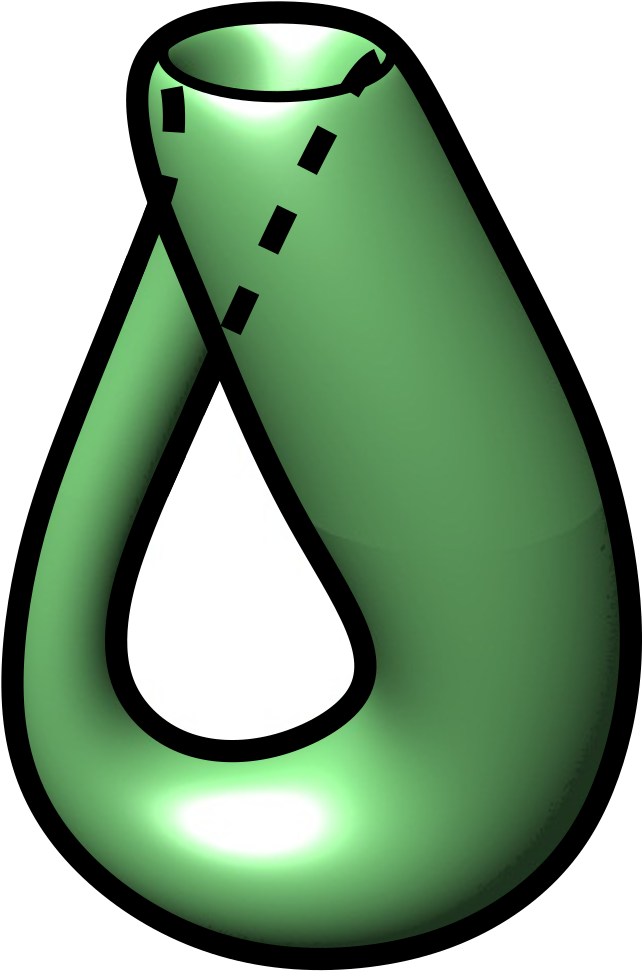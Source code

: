<?xml version="1.0"?>
<!DOCTYPE ipe SYSTEM "ipe.dtd">
<ipe version="70206" creator="Ipe 7.2.7">
<info created="D:20130414195426" modified="D:20190210132013"/>
<bitmap id="1" width="424" height="514" length="26201" ColorSpace="DeviceRGB" Filter="DCTDecode" BitsPerComponent="8" encoding="base64">
/9j/4AAQSkZJRgABAQEAYABgAAD/2wBDAAIBAQIBAQICAgICAgICAwUDAwMDAwYEBAMFBwYH
BwcGBwcICQsJCAgKCAcHCg0KCgsMDAwMBwkODw0MDgsMDAz/2wBDAQICAgMDAwYDAwYMCAcI
DAwMDAwMDAwMDAwMDAwMDAwMDAwMDAwMDAwMDAwMDAwMDAwMDAwMDAwMDAwMDAwMDAz/wAAR
CAICAagDASIAAhEBAxEB/8QAHwAAAQUBAQEBAQEAAAAAAAAAAAECAwQFBgcICQoL/8QAtRAA
AgEDAwIEAwUFBAQAAAF9AQIDAAQRBRIhMUEGE1FhByJxFDKBkaEII0KxwRVS0fAkM2JyggkK
FhcYGRolJicoKSo0NTY3ODk6Q0RFRkdISUpTVFVWV1hZWmNkZWZnaGlqc3R1dnd4eXqDhIWG
h4iJipKTlJWWl5iZmqKjpKWmp6ipqrKztLW2t7i5usLDxMXGx8jJytLT1NXW19jZ2uHi4+Tl
5ufo6erx8vP09fb3+Pn6/8QAHwEAAwEBAQEBAQEBAQAAAAAAAAECAwQFBgcICQoL/8QAtREA
AgECBAQDBAcFBAQAAQJ3AAECAxEEBSExBhJBUQdhcRMiMoEIFEKRobHBCSMzUvAVYnLRChYk
NOEl8RcYGRomJygpKjU2Nzg5OkNERUZHSElKU1RVVldYWVpjZGVmZ2hpanN0dXZ3eHl6goOE
hYaHiImKkpOUlZaXmJmaoqOkpaanqKmqsrO0tba3uLm6wsPExcbHyMnK0tPU1dbX2Nna4uPk
5ebn6Onq8vP09fb3+Pn6/9oADAMBAAIRAxEAPwD9/KKKKACiiigAooooAKKKKACiiigAoooo
AKKKKACiiigAooooAKKKKACiiigAooooAKKKKACiiigAooooAKKKKACiiigAooooAKKKKACi
iigAooooAKKKKACiiigAooooAKKKKACiiigAooooAKKKKACiiigAooooAKKKKACiiigAoooo
AKKKKACiiigAooooAKKKKACiiigAooooAKKKKACiiigAooooAKKKKACiiigAooooAKKKKACi
iigAooooAKKKKACiiigAooooAKKKKACiiigAooooAKKKKACiiigAooooAKKKKACiiigAoooo
AKKKKACiiigAoorg/jr+0HonwH0H7RqDC5v5kL29kjhXlA/iY87UzxuwfYHBrKvXhRg6lR2S
6mOIxNOhTdWtK0Vu2d5XC+Pf2kvBnw6Lx32tW091GxRra0IuJVYHBDBeFIPZiK/PP9pT/gpZ
rPjK8uLVtSNpYMSos7VtkIHo2OX6fxEj0AzXz5fftNT6nKcXBA9AeK+VxXEs3dYWGneX+X/B
+R8VjeLqjusFT07y/wAl+r+R+ofiT/goNo8QZNH0e4ncjAkvZ1hCn12pvyPxB+lYEP7ZfiTx
JNsiuNC06NicGK2Z3APTJdyCQP8AZGT27V+cemfGaa6YHzic+9dp4W+K0+9SJifxrwMRm+Yz
3qNell/wfxPmMVnmbVN6zj6JL9L/AIn6H6H408R+KwDN4wu/LftBDBEF6cAqme3r6123h34Z
z6zblp/FfiSQnqE1GVDz9GH/ANavib4VfGy4tZogJ2wO2a+ovhR8WTqEMbpIQwxkZpZfmNqi
WMcpLzlL/MWVZraqlj5Smn1c5f5np6/Bu22ENr3i9i3JP9t3A/LDcfhUw+FEKkFdd8VAhAn/
ACFpTwO/JPPv1Navh3xNFrNuuSFf+datffUcJhakVKC09X/mfp2HwOCqwU6cdH5v/M5J/hpf
28qPZeK/EFuUJIErpcg59Q6kH8enbFUrjwz460m3c2fiez1N+Nv2/T4x0OekWzqODz06YPNd
1WXr3iWLSYWwwL/ypV8JRpxcnKUfSUvyba/AnEYLD0oObnKNu05fk21+Bw0/xX8V+F5WTVNA
06+QH79ncNAyjPPyMHycf7Q/wuad+0x4ZmkKaj/aWhP2+3WxCHrk74y6L2+8w6/XHN+MfGhn
dyWrzbxF4wgDMrBXz1z0r4vEcT4jDVOWnPnX95L81b9T89xXGOKwlVxpT9pHtJK/3xt+Nz6o
07U7bWLKO5s7iC6tpclJYXEiPg4OCODyCKmr4osvF0/hrUmvNC1K60O8ZgzNayYjlI6eZGcp
IOTwwPU1618G/wBtS31HX7Pw741S10rUr1vKstUiOyxv37I245hlPQAkqx6EEqlfQZVxRh8X
JU5rkk+j2fo/8z6jJOM8JjpKlUXs5vo9U/R/52PfaKKK+mPsQooooAKKKKACiiigAooooAKK
KKACiiigAooooAKKKKACiiigAooooAKKKKACiiigAooooAKKKKACiiigAooooAKKKKACiiig
DF+I3jqz+GXgTV/EGobzZ6RavcyKmN8m0cIueNzHCjPcivzH/bI+IOveLvAms+LJdz3+osZ5
RHysKYwsa/7KKAozzxk5JJr6t/4Ku/Eqbwl8FvD+h28wibxNrKJcLx+9t4EaUj1/1ogOfbHe
vAvAM9j4t8MnTr6NJredNjK3IIIr4Hi3HSVaFFfDHVrz/wCG/M/MOOcxmsRToL4Y6td2/wDJ
fmfkL4k+Ps2p67MrzkkOQQTWv4Z+I73RUmQnPvXuH7c//BGDxTYeJL3xj8KCur2V05nudDdw
k0R6kwMcKwJ/gYj2J4WvkTTtP1vwFrr6Vr+majo2pW5xJa3tu8Eqf8BYA4Pr0NPD1MPXpqVF
38uq+ReFq4XE0lKhJPuuq9UfSnhPxa0u07j+dem+EvETNtG4187eBtZLhPmr17wZqJJTnpXF
iKVjzsTRSPojwB4jZZIyGOa+lvgj4zeGWL5zg4718g+A70705NfQ3we1ArJEST2ryK0Twq8L
H2t4H8Qnyo2DHDc16Jp3iQPCu4g8V4f8OtSMmmwknJAxXfWeqFYRzX0OTZlKnDlufVZBm86V
Plb2Os1nxT5URCkKDXnfi3xM0hfLHFWNb1o7G+Y8153418Q+TE4DYLVy51m85+6mcXEOe1Ki
5EzE8beLipdUc15trniNmZiXP51Z8Ua0ZJH+Y4NcL4g1narEtgCvlIxbd2fDxg5O7JtV8Ym2
JJfGPesXxxrNt4s+HOpw3ipLbtEV+YZB4rB1WxutWYvNJ9htActI/DEf7I/r0+teffGf4qQa
foDabYEpBGMZzkt7k110qF2uXc76OH5pJR3Psv8A4JM/8FB5PjpJqXwo8WXAk8X+Erbz9NvX
cl9Z09SEyxYkmeIlQx/iVlbkhzX27X80H/C7/EHwA+N2g/EDwvcm313wxfpe253EJMAfnhfH
WORCyMO6uRX9Ff7Ovx68P/tPfBLw3498MXIudG8S2SXcQ3AvbsRiSF8dJI3DIw7Mpr9VynFO
rRUZvVH7ZkeMlWoKM3eUfxO0ooor1T2gooooAKKKKACiiigAooooAKKKKACiiigAooooAKKK
KACiiigAooooAKKKKACiiigAooooAKKKKACiiigAooooAKKKKAPz8/4LYeJ2tfHXwr08SqES
HUrlo9hDZLWqqS3pwwwPfPbHinww8YGCKIBzxjvXoH/Bdi9ax+MvwvYhgr6ZfAHsSJYeP1H5
187+AfEZWGPDdK/OeI6fNipP0/JH5PxZS58bNvy/JH2N8OfiQnyJKwZD1BNdv4n+AvgT4/6O
LTxJoWk6vbyDgXNukm0nuCRkH3HNfLnhLxc0WwhyCK9j+G/xVk0+VAZCVB6Zr5WMPZz5rHxM
KfsqnPa/9dzG8U/8EIPh74pZ7rw1can4fdvmCW915kWf92QNgewIrhtS/wCCIPjfwvKX0nxD
p+oRAnak8XlsB2yVZsn8BX2x8NPjAGRGSUMp6qTXrmh+M7TWY1w6o57dq+2y6hgsZCyqSjLt
dP8ANM/RMpw2XY+mkqsoy7Np/wDpSf5n5j2P/BOD4reEZBu0WK9VB1t5Sf8A0ICu78DfATxn
4SmVdQ8O6lCEPJEe8fpmv0TVg4BUgg9xzS121OFIS+Gq/uT/AFR6NXgqE/hrP5pP8mj5b8Fa
o2iWiRXVpqcTqcY+wTn+SV048d2yQgpBqbk9hYTr/NQK99qhq+pWljCxlEbNjoQDWD4YdGLa
rW9Y/wD2xzvg50ItrEJLzj/9sfPWs+MpriINFpOryFlzjyVUg4+6dzDn9OetcF4vTVr9ywsm
hibqZpApH4DP869z8c+KreMSMqxoo9AMV4D8VfiUXMiRthR0Ar47HYdRqWU+b5HwGZYVRrOM
Z83naxw3iWAWu83FyFAIIEYGR6gk5zn6dD+NcF4l8a2mllmhjQuDkMfmIOMcZ6fhUPjfxhJc
O5Lk5968w8S620m4liazpUO5lRw3cTx98Rp70ODK2D714n491p7zeSxJNdb4kvS+7nNefeJy
X38816uHpqOx7mFpKNrHknxEtjdLJkZBzX3p/wAG3/7bM/hP4i658BteuYRpetCXW/DJfh4r
pQDc2wPdXjXzVHG0xSdS/Hw34vtd4fiuA0Tx1rXwQ+KOgeM/Dlw1nrvhfUIdSspR0WSNwwB9
VOMEdwSK+ky+v7OaZ9bleJdKopH9WVFeefsn/tF6N+1r+zj4P+I2gsh0/wAVael0Y1LN9lnB
MdxbkkKSYp0kjJwATGSOMV6HX16d1dH3cZJq6CiiimMKKKKACiiigAooooAKKKKACiiigAoo
ooAKKKKACiiigAooooAKKKKACiiigAooooAKKKKACiiigAooooAKKKKAPzl/4OCtPEGl/CTV
BHgwXmpWhk448xLdgp4yc+UT17Hg9vivwHruIo8Nmv0P/wCC+3hE6z+xXpmsJCWk8NeJ7O6a
QYBjjkjmtyDn+EvLH05yF7Zr8v8AwDre6KP5vSvieIKX79vukfnnFFD/AGly7pf5fofQfhvX
iAvzZzXeeHPFBjKkMSB714l4c1n5V+bg12ui60V2kMa+Uq0j4etRPofwL8RZLKRCspBHvXtX
gj4uLLGgeQhh3zXx9oPiEoVIY8e9d74X8bPCVO8nHvXPFOLvHQ5oqUJc0XZn2p4f+J8ixriY
kfWuht/iazJyy5FfKXhf4lvEFBkP512mmfE0PGNzA5969fD57iqStc93C8SY2iuXmue533xG
kdCA+AfSuR8S+NyUdnkwPrXBXPxFDIcEA1zHiTxs9wjZkJH1rPFZvXrqzZnjM8xOIXLKRN8R
/HzTK6q5Cj3rw3xv4gaZnJYnNdJ4s15pixLdfevNfE18ZWY5NefGJ5UY9Wcr4kvi7sSSc1xG
uzliRmun1yUsW561yOsHJY1000ddKJyuuMWzXGa+m4sMYrtNYUkmuT1qHOc967aR6NJnnniW
13BuOtea+MtLEiv8oOa9c1+1yG4rg/E+nbw3HWvSozseth52PvH/AINpP2zX8HfEfxJ8Bdal
P2LxF5niHw2xAHl3ccY+1wZxk+ZCiSqOi/Z5e71+zNfyieG/HWtfA/4o6B408OXBs9d8L6hF
qVlKOiyROGAPqpxgjuCRX9PH7J/7RWkftZ/s4+DviLohRLPxVpsV48AfebKfGJ7djgZaKUPG
TjBKZHBBr63La/PT5Xuj7jKcT7SnyPdfkeh0UUV6J6wUUUUAFFFFABRRRQAUUUUAFFFFABRR
RQAUUUUAFFFFABRRRQAUUUUAFFFFABRRRQAUUUUAFFFFABRRRQAUUUUAeHf8FLfhrJ8W/wBg
z4p6LDE09wNCl1CCMAEyS2pW6RRnuWhUD3r8Ifh1rvmW0RDZGK/pLu7WK/tZYJ4o5oJkMckc
ihkkUjBUg8EEcYNfzaePPAs3wL+PHjLwVOskbeFdcu9LXfnLxxTMiPz1DIFYHuGBr53PqN1G
fyPleJcPdRqfI9Z8NavuVfmrttF1XIUbjmvIfC+q5Reetd1oupnavOK+Nq0z8/rUz0vSdWKk
fNzXU6NrxUqNxBrzTS9SJxzzXQaZqhGBk1xygcE6Z6zoviZk24fj611GmeLGCgbs15BpesMu
Du4rodO188ZasnExcD1EeKmdOGqhqOvF1JLGuSg14lfvGkuNWLg/NQogokmu6mZN3PWuN1yc
tnk5NbGo3hcE5rm9Vm3EkkmrijSKOd1hslj6Vy2q8lh610+qEkMa5rU1BJJreB0wWhzOrR8G
uZ1eHIbjpXWanH8prndUiznoc10wZ102cXrNtkNx1ri/EFjuDcdK9C1a3+9xXKa5aZyQOtdt
KR6FKR5N4t0kSI/Awa/Rj/g2k/bMTwT8QPEvwJ1y4KWviJ317w4zsAq3SJi6gHHJeJEkHIA8
l+CWr4J8R6duDDGa5HQPG+ufBL4laH4x8M3baf4g8M30Wo2FwFDeXLGwZcg8Mpxgg8EEjvXs
4HEezmpHv5bivZVFI/q/orzr9kr9pLRv2uv2dPCfxE0IGKy8TWKXL27OGeym+7LA+DjdHIGU
+uM969Fr6tO6uj7eMk1dBRRRTGFFFFABRRRQAUUUUAFFFFABRRRQAUUUUAFFFFABRRRQAUUU
UAFFFFABRRRQAUUUUAFFFFABRRRQAUUUUAFfhr/wXM+Cz/Bb/goNd69BGyaX8RdMg1iNguEW
5jH2eeMHPLZiSQ9v34r9yq/LX/g5dsdIn8LfDC9jhD+I9Kubt3ljK5ispPJQiQY3YaULsJOB
slHJPHn5pBPDu/l/keVnMIywr5ujX52/U+BPCWr7o0wea7/Q9T4U5ArxbwTrQeOM7sjFekeH
9T4XnrXw1amfnOIpanpul6hkDkiuh07UM4Oea4HSdQ6Amuj0++6c4xXBOB5k4HcafqJ4wSDW
1Y6pjGTXE6ff5xzyK2LK/PGTWDic0oHaWup5A55qx9vyuc5zXMWt8cDB4NXEvCQBmpsRymhd
3ZYHnNZF/KSDzmppLjI5NUbyXIPNNIpIyb/ndnvXP6ihDH0rfvTkGsPUBkn2rWJtE5/UEyD2
FYGoxcH2rpb9Dk5rD1CIZIreDOiDOU1W368da5nWLXIbjJNdlqcOQT6Vz2qW/XiuqEjtpyOA
16xDK2Qa4HxVpQdX4xmvVNas/vDHBri/EWnblbiu6lM9KhOx91/8G0f7Y4+HXxa8TfAzXLlU
sPGMj694bLkgR30USi5twO5kgj80dMfZ3HJYV+1NfycWninW/hN450fxV4ZvH07xB4cv4dSs
LhSQY5YpA65I5wduD7E1/Tz+xn+0xpn7Yf7MHgz4kaUEih8T6es1xAucWd0hMdzBzyfLmSRM
9woPQivqstxHPDke6PtcpxPPT5HuvyPTqKKK9I9YKKKKACiiigAooooAKKKKACiiigAooooA
KKKKACiiigAooooAKKKKACiiigAooooAKKKKACiiigAooooAK/Jz/gp5rNt+0v8AtE+M9I85
LjS9Msx4etn+8sbxqTIwH95Lh5OefuA+mP04+OvxNh+DXwc8S+KJ2jH9i6fLcRK/3ZZtuIo/
+ByFF+rV+Qvhi2muA1xcyPPc3DGWWVzlpHY5Zie5JJNfLcT4twpwpR3bv9239eR8XxjjnTpQ
oRerd/u2/H8j4O8Ky3Gg6lPp94hhu7GZredM/cdTtYfmDXpvhrVNyrzzU37bHwtPgH4n23iW
0jK6f4j+W4x92O6Uc/TegBx6q5rlfCurblTkZrxnJVYKoup4Dmq1NVY9T1nRtQyAM9K6fTL7
oM8153omo5C811WmX2QDmuKpA86rA7axvTxz0rZsb3IAJrkNPvM455rYs7vpg1yyick4nWWt
4RjBq9De8Dmubs7zoM5rRt7rIHPNZtGTibH2nI61BPLu71WSf3oeXPehISRBdnrzWPfDOfet
W5fOazLznPtVLcuJjXy8k1jahHya3b1cgnpism/TIPetYs2gzndQhznrXP6lb9fauovosg8d
KxNSh6nHWuiDOmmzj9XtchuOlcnrlkCrcdK7zU7frxXMaxZ/eGK66cjupSPLvFOlB1YYBr73
/wCDbf8AbZn+E3x+1f4Ga/qCf2H49MureH1kG0W2pQx/volPYSwIpwxwXhG3BbDfFHiDT9wY
YrjbXXtU+GfjrRfFGhXUthrfhvUIdU0+4QkGC4hcPG/HXDAHB4r1sFiHTmpHu5finTqKR/WP
RXkn7Cn7VOm/tpfspeDfiLp5hjm1yxUalao277BfR/u7mD1wsqvtJALIUbADCvW6+sjJNXR9
tGSkk11CiiimUFFFFABRRRQAUUUUAFFFFABRRRQAUUUUAFFFFABRRRQAUUUUAFFFFABRRRQA
UUUUAFFFFABRRRQB8ef8FcviwdP8C+HvAtrMnn6/c/2hfIM7hbwEbAR0w0pB+sNfG+jWfkwL
xxXcftg/E1Pjf+1T4m1W2nkuNL06VdK08sBgRwDa5XHVWm81weuHFcxbQbIwBxivzDPMX7fF
Saei0XyPx3iPHfWMbOSei0Xov83qcH+0j8LV+Lfwj1PSlU/bYl+12JABInjBKgZ/vcoT6Oa+
H/B2rEBVfKsvBB4IPpX6LahIEjPPWvhj9p7wQPhv8bryaBCmn68Tfw+gdj+9X8Hycdg4oyyp
dOk/VCyitdSov1X6mx4f1HKqM9a6/SL/AKZOAa8v8NapuVSCM12uj32VXmumrA6q0DvdOvTg
c1uWV3kA5rjdMveBz0resLvpzwa45xOGcDqbW6zgg4rRtbvpzXOWl1wCDWlbXPAINYNHO1Y3
orrgc1KZ8jrWVBc9OasJPkdalomxPNJkHmqNz3qd5cjqKrTNmnFDKF2Mg5FZl4mQa1rjpWbc
r1GKuLKizEvY+SKxr+HIPGTW/ex9eKyb2Lk+9bRZ0QZzOowdciud1a14JxyK67UIOoweawdS
t854610QZ105HCa3ZZDccCuH8T6YGR+Ac16bq9pwRjiuQ1+wyGGM13UpnoUJ2Psb/g3C/bIj
+Av7SOrfB7WLpbfw98TZWvdMM0wWO31eNCdoLMADPEuwAZLPHEoHNfuhX8lmq3t/4H8Sab4i
0i8m03V/D91Ff2V3HKYzaTROrpKOoLIyhhkcEdutf01/8E/P2v8AS/25f2T/AAr8QrAwRXuo
QfZtYs42BOnajF8lxCR1A3fOm7BaOSNsYYV9RluI54cj3R9plOJ54eze6PaKKKK9M9cKKKKA
CiiigAooooAKKKKACiiigAooooAKKKKACiiigAooooAKKKKACiiigAooooAKKKKACvMf2xfi
/wD8KR/Zz8Ta3DcSW2pPatZaa6DLrdTApEw/3Sd/0Q16dXwZ/wAFW/iyfE3xK8P+BbSUNbaF
D/aV+qk/8fEo2xIw9Vjy30mFefmmL+r4aVTrsvV/1c8vOsb9Vwc6vXZer/q58weEtLFtaIME
n1PJNb5XYnHUVDplqIolGOgqa7YRqT0Ar8pk7s/E5NuRj65c7EYZ6V86/tk+GV8VeAXvolLX
ehv9pTH/ADzOBIPpt+b/AIBXuvie/wDLRucGvJfiDfx3drPDKFeKVSjqejAjBH5V3YS8ZqS6
Ho4JuM1NdD5j8JauHRPmBrv9C1HKqM5zXk8MLeGPEt5pzMT9kmKKT1Zeqn8VIP413Ph3Ugyq
ASSK9urDqj6OvBbo9K0q+6HNdDp92CAc8GuH0i+3Bea6PTbzpzwa4ZxPMqQOvsbsjGTxWpbX
PTnpXM2N10Ga1rO64AzXNKJyyidBBcbsc1ajm6c9ax4J8YOauwz5ArNoxaL3m574pjt+QqJZ
Se9KWJHPSgRFPyD9KoXA65q9KR1qnOMk0IqJl3qdayryPIOO1bV2uQazLtM5HWtYs1izB1CH
gnFYmoQZzx1rpLyLIPHSsa/h61vBnTBnJ6tbcE4rltbs8gnFdxqVvnPvXN6ta5DAiuqnI7aU
jzTxNpm9WGMZr7W/4Nzv2y5fgL+11qPwj1SeQ+HPiqPOszKzCKw1SCJimwn5B58atGw+8zrB
jjg/IuvWO4Nxk1wuoTX/AIU8Q2OtaTeXWm6tpFwl3ZXdvI0cttNG6ukiEdHVlUg9QRxXq4Ou
6c1I9rAYl05qR/WnRXh//BOf9sOy/bo/ZE8KfEGAQQapeQmz1q0icMLLUITsnTHYE4kUHnZK
h717hX1cZJpNH28ZKSUl1CiiiqKCiiigAooooAKKKKACiiigAooooAKKKKACiiigAooooAKK
KKACiiigAooooAKKKKAKHirxRYeCfDOoaxqlwlppul28l1czP92KNFLM34AHivyQ1/xXcfFP
4j694ouozHPr19LelCADGrN8q8f3VwPwr7Z/4Kp/GOTwj8HbDwhYXQi1Dxfc7blUfEi2UXzS
dOQHfy19Cu8eor4m0GxFvbKMYwK+G4qxnNOOHj01fq/+B+Z+cca5hzVI4WL0jq/V/wCS/M0I
kEaAVn6xciOM84rRmIRM9Ca5nxNfiNG5wBXyUFdnw1ON2cl4z1XYrgN0rxrx9rgVZDu5Fd34
61rCvgg14b8SvEWxJAGAPNevhadz3MHRueUfEm9WLxnHdKSDcLsfA4yvQ59SP/Qa3PC+q7lQ
5FeW/E7xnHbajC0jgAygAnoD6/lmuq8Ga0JY0IPBr3JUnyI+jnRapq57Dol/93nOa6nTLzIH
J5rzrQNQyACc11+kX24DnkV51SJ5dWB2unXeQAScitizuehBrk9Ou+hz0rcsrrgEGuScThnE
6S0ucgDNX4ZsY5rBtbjGDmtK2uMgZNYtGDRrRzZFSeZx3qhHL05qZZTioaM3EmkbIqvKetPM
mfUmopD0FCGkVbkcVm3S8mtSfp61n3K5zWiLiZF3Hye9ZN9Fgnity7TIzisu+iyCcVrFm0Gc
7qEHX2rntVtuvHFdXfRZB4rD1K3yGGOldEGddORxGtWmQTgnNcT4m00OrgjOa9J1e1yGyK5D
XrEMrcdK7aUj0KMz63/4N2f2yj+z3+17qHwy1u+Ft4W+KUaR2YmLGOLWIziAJjIUyxl4zkDc
3kDPygH956/kn1W81Hwfrtjrej3E1lrGiXMd/YXERG+C4iYPG4B4JVgCAeMgV/Tb/wAE8f2u
7D9uL9kTwf8AEO0MaX+o2v2bWLdBgWmow/u7mMD+75gLL6oyHjOK+ny2vzQ5H0PsspxHND2b
6HtdFFFemeuFFFFABRRRQAUUUUAFFFFABRRRQAUUUUAFFFFABRRRQAUUUUAFFFFABRRRQAUU
V5R+2x8aW+BX7OevatbuqareoNM00btrfaJsqGHqUTfJjv5ZrOtVjTg6ktkrmVetGlTlVntF
XfyPhH9sP4rD46/tQa7qELeZpmiN/Y1gQ4ZWjhdgzqQOQ8hkYHngjk4FcvaxBEAx0rD8I6Ut
lZRqAAFAHSt8ny489K/I8XiJVqsqst27n4XjsVLEV5Vpbt3KmqXHlxMc15/4y1bYjjdjNdX4
kvxEjDPSvKfHetY3gMeadCGpWGp3Zwnj/XtqyEkjr3r59+KvigIkvzdMmvSviX4i2LJhiK+Z
/jL4w8qGYK6hmztyepxX0OCo3sfVZfh7tHmfj3X21nWJArlo0OOmPmBINd/8KvEclxpsBlyH
Ixk8bsEjP6Vx3wV+D/iD9oz4x+HfBPhm0+2+IfFmoxafZRHIXzJGxuYgEhFGWZsHCqT2r9o/
+C3H/BLjQv2c/wBgf4Uaz8PtMBtvgtAugavcqpE93ZXUu83UuScn7dI7lQcKb6QjCjj6CWHc
qTa6H08sK50pNdD86/DWpbgpzzXa6Lf5CkHNeTeEtX3ohzkGu/0K/wAhRmvCqwPm69Ox6Fpt
3nHNbun3fTng1xmkXvAGa6HTrrpg1wziedUidVZ3HTng1pW0/TniuesbrIAzWpaz5AGawlE5
ZxNyCfgc1ZSTPOcVk28xGMmrsU+cVm0ZNF3zD7U0k8k1GsmehxSliep4pJEjJunrVK5BOaty
nOaqz96ZUTPuFyDWbdJkGtWdevtWfcryRVxZpFmJexdRWNfw5B7V0F7HyeKyL6LrW8WdMGcr
qltjcMVy+tWmd3B5rttUgyCcdK5vV7bIOB0rppyOylI828S6aGVhjOa+6f8Ag22/bFf4KftS
6x8HtWldPD/xLQ3mlvJMgjt9VhjdiuG5/fQIV4P3o4lCnOR8Ya/ZblY4ri/7Z1P4e+M9H8S6
Hdzadrvhy+h1PTbuJiHtbmFw8cg91YA8+letg6/JNSPbwGI9nNSP62aK8y/Y1/aV0v8Aa/8A
2X/BXxH0mSFoPE+mxz3EcYIW0ulzHcwYJJBjnSROp+51I5PptfVJ3V0faxkmroKKKKYwoooo
AKKKKACiiigAooooAKKKKACiiigAooooAKKKKACiiigAooooAK/Pf/gp58XJPH3x4svCFrc+
ZpXhO3WS4jUqV+2yglicDOViKDrwWbgc5+6fin8R9O+EXw51rxNqrFbDRLV7qQKQGlwPljXP
G52woHcsK/JiDVr3xr4k1LXdSkabUNZupL25djkmSRyx/AZwAOAK+Y4nxns6Cop6y/Jf8E+O
4xx/ssMsPF6z39F/m/yNTT4BFEoxS6hOI4zz0qZMRoT6Vj+IL4RRsM4Ar8/irs/L4K7OX8Y6
t5aOCea8Z+IGugLIcnH1rvPHes7VcbsV4Z8S/EQRJPmA/GvVw1O7R7ODpXaPM/it4o2rL8/r
XzB8RdefVtbkQNujjxx6Hn+hFepfGbxiLaKVixJzjjk9cV5v8FPhFr37RPxk8NeCfDttJfa/
4s1KDTLRArP88jhd7YBIRQSzN0VVYngGvqcHSsrn2mAoWVz9bf8Ag1X/AGBf7U8Q69+0N4hs
oXg0zztA8KeZy6zsoF3dqO2I38hW7+bOMcA1+zXxd+FmjfHH4W+IvBviK2+2aF4o06fS76IY
DNDNGUYqSDtYA5DdQQD1FYH7Kf7N3h/9kH9nXwh8NfC6v/YvhDT1sopJFVZLp8l5Z3CgL5ks
rSSNgAFnavQa+kpU1GCifXUaShBRP5Svix8I9Z/Zk+PPi34d+II5YtW8IapNp0rPGY/tCK37
udQedksZSRT3WRT3ra8O6kCqnOMV+hX/AAc1fsdHQvGnhT47aLAiQanGnh3xGqR7f3ybmtLl
mA+ZmQtCSTkCKEDIzj81PC+qB0Q5618zjsPyTaPkMyw3s6jiep6NfZVTnmul026yBycGuC0S
9yFGea6nSrzoM15FSJ4NWB2Fjc9DnpWvaXGcYOCK5jT7rODnpWxZXOMc8Vyyicc4nQ282QOe
auQzdMmse2n6HNXoZs4IrFo52jUjl461JvHuKoxS9KmSX3xUktEzNn6CoJjxTy/HJ4qKRsgm
gEitMM5qjcr1q9L3+tVLkdeKqJUTKvUznisq9j4JxW3drkHisq7TqK1izeDMDUIcgjFc9qcG
c8V1V9HwTisLU4eSMHmumDOqmzidatfvAiuG8V6czwSKhVXIIUsu4A+pHGfzr0rV7fg1x/iG
zBVuOtdlKR6FCep9/wD/AAbD/tnN4O+LXi74Fa1qaDSvEER1zwtE8uUgu4Rsu7dB2aWMCQKM
KPssh+8xz+2NfyZ/DH4va3+zL+0F4L+Inh8O2peDtWh1OONWAW4CMN8T55KSR+YjYOcP0PUf
1UfBz4qaT8cvhP4b8ZaDMtxo3inTbfVLNwysfLmjVwCVJG4ZwQDwQRX1OX1uenyvofZ5XX56
XK90dJRRRXeemFFFFABRRRQAUUUUAFFFFABRRRQAUUUUAFFFFABRRRQAUUUUAFFFI7iNSzEK
qjJJ4AoA+Pv+Cs/xeNh4W8O+AbOXE+uTf2lqCq4yLaI4jRh1w8p3A+sB96+RtFtRb26jAGBW
1+0D8UP+F8/tF+J/Escpn0+S6Nppx3Bl+yw/JGVwBw2C+PVzyetULdRHGB6V+XZ3jPrGKlJb
LRei/q5+McRY/wCtYyc1stF6L/PcLqURxkmuN8XaoI435ro9avBHEea818c6xtV8EnFefRhd
nmUKd2cH4+1zaJDuwOa+ffir4mCJL8wHXvXp3xI1/wAtJDuIx7181/GHxWIo5iXxjPOelfQY
Kjdo+oy+hdo8i+KWvnU9WMWcqhDdO/Ir9V/+DVL9hg+Lfid4m+PWvaekmneF430Hw00yHm/l
VTc3EfvHA3lZ5B+0v3Xj8mfB3hHV/i78RNH8P6LZyahrviW/g02wtYh89zczSLFFGvuzsoH1
r+uD9hr9lPSP2Jv2UvBfw00dYWTw3p6R3lxGMfbrx/nuZycAnfKzkZGQpUdhX1uCpa37H3GX
0Pev0R6zRRRXqHtHmv7Yf7M+j/th/szeMfhvrgCWfiiwaCKfnNncqRJb3AxyTHMkb46HZg5B
Ir+XeHStR8B+KtU0DWbd7LWNCvZtOv7dsbre4hkMciH3V1YfhX9aVfg7/wAHGv7JMXwD/a+0
b4kaLp/2Xw/8UrWR75o1Plpq0DDzi2BhTLE8TgHlmSYjODjzcyo80OddDyM2w/PTVRdD5F8P
X+5V55rsNIvMhcHrXmXhnUdypg8Gu30W84UE18tVgfG1oHc6bdZAOa27K4zgZrktLu+nPWt6
xuOnPSuOcTz5xOls7jIAzWhbzdOeKwbSfoc1qW02R1rCSOacTXikyAe1TJJ71nwTYwCatJJx
6is2jFotbx3BprNnnsKjDnsaCSepqbANk6VVuO9WXPQVXn71aGtyjcLwazLpcE+las44NZ12
vWrizWDMe9j4PasXUosgnFdBeLyTzzWPfx5B61vBnTBnK6rBkMMCuV1y1BVsDmu11KI4PFc1
rFv94V1U5HZSkeZeLtMW4gkRlVlYEEEcEV+wn/Brn+15J45+Bvi/4M63eyyax4Eu/wC19Hjl
ZiTplyR5kaAkgLFc7icNjNyMdDX5K+IrMFWGOK6r/gnB+1M/7DX/AAUI8A+OJbq4i0GS7Ola
8i4w+n3REUpJJG5Y2ZJQvZo15AwK9nL63JNH0GV4jkqLzP6lqKSORZo1dGV0cZVgcgj1FLX0
h9aFFFFABRRRQAUUUUAFFFFABRRRQAUUUUAFFFFABRRRQAUUUUAFeH/8FDvjFJ8H/wBmHWXs
55LfVfETpoti6D5laYEytn+EiBZSGHRtvTrXuFfnN/wU4+LknxI/aNtfDEEkTaV4KtthCg7m
u5wrylj0ICLCoGODv5+bA8vOMX9XwspLd6L5njZ9jvquCnNbvRer/wAlqeG+FtPFpaIAAAAO
1bU0gSPnjFVrCMQxKMHgUzU7ry4jzgmvy16s/GHrIwvFGpCONzmvI/Hus4EhzwPxruvGmqhE
YA4Arxb4ia3sSQ7iCK78NTuenhKd2eY/FPxEESXDDNfLfxi8SNdXXko/32OR6jH/ANcV7J8X
/E4gimZnAVQSTnge9fNfiC/bUdYuJTwGkPfPTA/pX1OBpWVz7PLqNlc/TH/g14/YmT45/te6
p8VtYt4ptC+E0CtZRyxh0uNUukkSE4YEHyYxLJkYZJPIYV/QtXyr/wAEYf2LI/2Gf2APBvhq
6tWtvE/iCIeI/EW9SsgvrpEJiYHoYYlihI6ZhJ7mvqqvqKFPlgkfZYalyU0gooorY6Ar5v8A
+Csf7HR/bf8A2H/FnhGytEuvE2noNb8OZYKy6jbqxjVSQQDIjSw89pjyOo+kKKmUVJOL6kzg
pRcX1P5JfCWouuI5FeOSMlXRgVZSDggg9CDxivQNCvsqvPNe0/8ABa79kd/2QP2/NensYfK8
MfEYv4n0sojLHE8sjfaoASzZKTbmwMALMgAAwK+fvDt/lVOeDXyWKouEnFnw2NoOE3F9D0TS
rrcFwetdFp1zkA55FcVo93kAZ610umXOMe9ebOJ5FSJ1NlP054NalpPjAzxXPWM/QZrWtJsg
c8iuaSOSSNuCXIHPNW4ZunNZVrP0q7FJ05rJqxhJF9XzjnBp24+tVo5e1SLJ6HNTYhoeTgZN
QzHinsxxyeKikbP40wRXm5zVC7HWr8p61Sue9OJpEzLtePasq+Tr3zWvdDIPtWZeqcdK2gze
LOe1GLqMGud1eDOTjrXVajHyfSuf1SHhuOldMGddNnEa9bEgnFea/EPSGurOZQfk2EkBcsSM
EYPPoexPPHSvWNagyG4rhPF2nGe2dEd4WP8AEgBI59wR+ld1GVmj08POzR/Q/wD8EOf2uB+1
z/wTt8F3l7OJfEvgqIeFNbBkMjtNaIixTMSdxMtuYJCTj53cc4zX15X4Nf8ABrv+0befDf8A
bI8XfCy6un/sTx5on2+1gwQiajZHcDGpOFD2z3BYjJPkxg8KMfvLX1eGqc9NM+1wlX2lJSCi
iitzpCiiigAooooAKKKKACiiigAooooAKKKKACiiigAooooApeJPEFr4T8O3+q30nlWWmW0l
3cPjOyONSzH8ADX47R+Lrv4i+M9Y8R6kFF94gvptQmwMKjSuXKgdlGcD0AFfoV/wVJ+KD/D3
9lLUNPt3kS88XXcWjRlCQVjbMk2cdjFE6H1396/O/wAM2ogt0GOgr4rirE3lGgumr+f9fifn
nGmLvOGHXRXfq/6/E6RWCxjHSsXxBf7I25HFXZ5zHHwSDXK+KdRKxNzXyNOOp8PShdnF+OtX
yH+bj868L+JuvBUk+bFel+PdY2pISx5r58+LHiPy45fmx1r2sJSu0e/gaN2jxn40+KDFHIAQ
WY7QM4zzXsv/AAQx/Ydi/bl/b88O6Xq9qt14P8HIfEmvozbVmhgZRFB1BPmztErAc7PMPavl
v4i64+ra7Iu8tHHjj0PP9DX9EH/BtF+xqP2cf2B4fG2qWC23if4uXI1l3cESrpsYKWMZ7bWU
yzqR1W6GemB9dgaOqTPusuw92k/U/RSiiivbPogooooAKKKKAPhj/g4C/Y8P7TH7Dt94m0uz
e68VfCt312yEfLyWZCi+jHt5KiXuSbdQOtfgv4U1ESRIc5r+su8tIdQtJbe4ijngnQxyRyKG
SRSMFSDwQRwQa/nP/wCCtn7AR/4J7/tVGz0mML4B8bibU/DLDeRbKrDzrJi3V4WdcctmOSIk
7iwXyMzw917RfM8LOMK2vax+Z4/ot3kKc11GmXGQORXBaDeZVec11uk3PAGa+aqRPkasTr9P
uMgc9K17Sfoc1zWnT9DxzW1ZzcAZ61yyRxTXU3baXGOav283A5rGtZcgZPNX7ebpWLRzyRqI
/wCVSK/HPIqpDLwOamVu4rNozaJ94+tMZupNN3juDSM2fpQAyQ8VTuO9W5T1HpVS4PWqiVEo
XA4PTis27Xg57Vpz85HrWfdDIPtWkWbRMbUUJU1g6lHnPB5ror5cqc1h6gmQeeK3gzogzk9X
hyDxXHeILbKtxXdatH97jNclrsA+YAV2Umd9F6j/ANiP4vN+zj/wUB+EPjSSZra20vxVZR3U
sSnzPsc0ogul9yYZZcDIB3Eduf6tq/jc+K2ofa71YoyphhY5IOctgf0P5V/Wh+w78Wj8d/2N
PhV4ykmS4ufEnhTTb66ZSSBcPaxmZeSTlZd6nk8g8mvpcul7rR9flU3yOLPU6KKK9I9YKKKK
ACiiigAooooAKKKKACiiigAooooAKKKKACiiigD86f8Agrn8Qj4p/aG8NeF4pA9t4Y0trqUA
j5Z7l+VPuI4YiM9n9znwPS08uIetO+MvxJf42ftEeMfFTOJYdT1OQWrKSw+zx4ihxn/pkiel
Ntzsj5r8tzbEe2xM59L/AILRH4xneK9vjJ1Ol9PRaL8BdRuNsZ5xXB+M9SCo/IzXWa1dBI2y
a8z8captVyWNctGOpx4eF2ea/EjWvLjkwelfM3xo8TiCCZi2AAa9q+KeuCNJMtgjNfKfxq8Q
tcXPkq4y5OR7V9JgKV2j6zLKN2jZ/Yf/AGZ779tP9rzwJ8OYJZol8VatFBfXUcRka0tAd1xN
gDqsSuRnAyACQDkf10+EvCmneBPCmmaHo9pFYaTo1pFY2VtHnZbwRIEjjGecKqgDPpX4l/8A
Bpl+yZHrnjb4h/GvU7JJYtDjXwtoczqGCXEqrNduuR8rrF9nXIOdtw46Gv3Er67CQtC/c+6w
NPlhzdwooorqO0KKKKACiiigArxP/goP+xPoH7f37L2u/D3W2S0up8X2ials3SaPqUSt5Fyv
fjcyMBy0cki5G6vbKKUkmrMmUVJNM/k51eDXvgf8UNe8C+OtOl0fxR4WvpNOv4WQgLJGcFv9
pWGGV1G11dWHBBPcaHfpcRI8brIjdGUgg1+lX/ByX/wTGf4j+Dx+0P4E0syeJ/C0CweL7W2j
IfU9OQbUvCFGWktxhWJBJhwSQIFB/Hz4eeM3ESSQTFQ3XHQ/UV8xjcHySdj4/McB7Obse/6d
PwMGtyymJUc9K888N+NRcBRNGBnuh/of8a7LR9XhuQNrgE44PB+leNUg0fP1KbR01tL0NaEE
nQisa0k6DPWtG2k6DPWuaSOWSNSCXpVmOTp61nQyYq1FJ05qGjJothwevFBcDpyaiWQ49RS7
z6VNibBI3aqs5zmppG9+TVeZutUkUkVZulULkcH3q/MeDVC471cTRMy71cg+grFv04PoK2b+
dI1O5gD09TXO6tqJVTsUf8CreCOiCMbWSsSOzEKoHJ9K8/8AGOpmeOSOIFUPVu7f4V1evTPP
uLsWx+VcX4hUlWrtoxPRoR11PJviDAouCxGWZQQMHnBx6+r56V/Rr/wbY/FYfEn/AIJSeEbB
pWmuPBmq6loczNnI/wBJa6RfwiuowPYAV/Ox48tFZWl/ijU4HbqD/wCyiv2F/wCDRH4l+f4O
+Nfg2RmBsb3TNZhXC4PmpPDIemePJi6kjnjHOffwE/eR9Pls7TS7n7LUUUV657oUUUUAFFFF
ABRRRQAUUUUAFFFFABRRRQAUUUUAFeeftafEpvhD+zR438RRPLHdWGkzLaPHGJClxIvlQkg5
G0SuhJIIAyT0r0Ovkb/gsp47fQf2bdH0GG5EUnibXIY5oQeZ4IUeZuPQSrAc+uPXjlxtb2VC
dTsmceYV/Y4apV7J/f0/E/PvwPaC1sIlAAwAK6jftTOelYnh2Py7ZBitO4lCxnHevymerPxO
prIx/Et5tiYZryXx9qe2OTkd69E8W3pWNhmvGfiRqe2OTnpmu3DQ1O/CQ1R4v8Xtc2Ry5bGc
18ueOdSOo69Id2QnH4/5xXuXxp10RQzksAAD1PSsX/gnX8AX/a0/b2+F3gZrUXtpr/iK3bUI
WVWDWMLG4u8hvlOLaKU4OQcdD0r6rAUtND7bLqOiP6Sv+CO/7MJ/ZI/4JzfDHwtdWb2WtXel
rresRyZEqXl5/pEiOD0aMOsRA4Hld+p+mqKK+ojGySR9jGKikl0CiiimUFFFFABRRRQAUUUU
AR3lnDqNnLb3EMU9vOhjlikUOkikYKkHggjgg1/Mv/wVq/4J63//AATa/a6vdO062kX4a+Lm
bUfCdwJGkWGLP7yzdmGfNhY45LbozG2clgP6bK+cf+CqH7BOm/8ABQ79kTXfBkiQw+KLAHVf
C98x2mz1KJG8tWbtFKC0T5zhZCwG5VI58TR9pC3U5cZh1VptdT+cHwprYdFw3Nd/oWpZCnPB
rxTRV1Pwb4l1LQdcs7jTNa0O7ksL60uMLNbzRMY5EdezK6spHqpr0nw1qu4KM9a+Vr0rOx8V
iaNmenaTqDKoAdgPY10FlqDMQSQc1w2jX2VXmul026yAM1504nlVIHT210WxnFXIpulY1pPk
DnkVowS5A5rnkjmlE0Ekz3xT959aqxyH1qTePXFTYzsOeTg1XmkPOKkd/wAhUEh9aY0itczN
yAQKzbxycgkkCr9wetZ14ck1pE1iZOofeNYOq/dat2/PesHVPutW8Dogc1rH3WNcfrwyH4rs
dXPytXH690f2rtpHo0DzLxvaLaw3k48x3mUA852gDAAHYck/ia/QX/g1L8byaB/wUN8XaKzy
/Z9e8F3Y2DG0yw3lo6seM8IZQOQPmOc8Y+BPGqGS1lXKqGGGJ4AHf9M19If8G93jR/B3/BXf
4WFnVIdWbU9OmG0nd5mnXWwDgkfvBH/XAzXr4SXvI93AytOL8z+n+iiivdPpQooooAKKKKAC
iiigAooooAKKKKACiiigAooooAK/OH/gs54+Ot/HjwT4WQ5j0LSZdRfGcF7qXZg9iQtsCPTe
fWv0er8hv+Chfi5vGn7eXjlxP59tpT2um24xxEI7aLzE59JjKfx714nEFXlwjXdpfr+h85xR
W5MC4r7TS/X9Di9J+SFamvpsRk5NQWBxEAOoqLVZ9sTZPSvztLU/LEtTkPGV58jc4rw/4n6k
VjkG7PWvW/G12Qj814P8VL/EcvOMZr1MJDVHr4KGqPnb436wRFKoJ5464r7u/wCDUX4Inxt+
254w8bSxs1t4G8NtDG2AQtzeyiNPpmKK46V+eHxlvjLdbAeGav27/wCDSv4TJ4e/ZD+JPjR4
2jufFHipNMGYwPMhsrWN0YNjJHmXkwwTgFTjGTn7DL4ao+9yunrE/V6iiivbPogooooAKKKK
ACiiigAooooAKKKKAPw7/wCDmL/gn23wx+LGk/tB+FbKVdG8WTppvi6KGM+XaXyxhbe7O0YV
ZkXy2JwPMjQ8vLX50+DdcW4hjZXDKwBBHIPvX9UP7S37PHhn9rD4FeJvh54vtGu9A8U2TWlw
EIEsDdUmjJBAkjcK6kggMoyCMiv5Zfil8G/EH7LPx48VfDrxTG8Ou+EtRksLjK7VlUYMcyD/
AJ5yxlJVJ6rIDXi5lh7PnXU+ezbC2fOup32gahuCnOTXXaXd5AIOa8z8M6luVPm4Ndxot5lR
zxXztWB8rWhY7SxuMgHOa1LaXkc1zmmXGQBmtm0lyAO4rkkjhmjWjfI9jUgcjrzVSCTIFTq+
OvIrJoyaJGYn6VFI3WnM+RgVFK2BQgiitOep6Vn3R5NXpz1rOuzkGtImkdzJvzyaw9TPyEd6
275uuTWFqh+Ukd63gdMDnNYPDCuR10/f9K63WD8re9chrrAK1dtI76JwXivLRuASpI6jqK7b
/glt4uPgv/gpV8DdQjcRofHGlWrNuZcRzXUcDdASflkPHfoeCa4TxoqtCzFS7RgsoBIOcEdv
YmmfsuauPD/7VPw4v3UBbLxVplwRsD8JdxNjacA8DocZ9q9TDu1mezhXazP7E6KKK+gPqQoo
ooAKKKKACiiigAooooAKKKKACiiigAooooAK/Dv4keKR45/aB8ea2pBTVfEV/dR4xgI9zIVH
HBwuBnvX7b+JNci8MeHdQ1KdXaHTraS5kC/eKopYge+BX4J/DZ2awidzl2GSemTXy/E0/chH
1/Q+N4wn+7pw9X+X+Z6NaSYjFU9ZnxCeTU1vJ+7Hes/XJfkPPSvi4rU/PorU8/8AHNx8j814
F8VrvKS5PPNe4+Opf3b4NeA/FVyVk5zXr4NanuYCOqPmj4pzmTVgOoya/pI/4Nzvh+vgX/gk
p8Op2gWC58RXOp6rONuC5a/nijYnJzmKKI544wMcV/Nl8S8/2sDjjJr+n/8A4IaSGT/gk78F
SQoI0aUcAAcXc47f5NfY5etfkfe5WtfkfWFFFFeoe0FFFFABRRRQAUUUUAFFFFABRRRQAV+N
3/B0H+xymman4N+O2i2iIbqRfDXiQxqAXbaXs52xyflWWIsfSEV+yNeUftzfs1Wn7X/7JHj3
4dXUcbS+JNKkjsWdtqw3seJbWQnBwFnSJj7AjvWNenzwcTDE0vaU3E/mE8JaluROTkV6DoF5
kKc15R4WaWzlMMyPFLEdjo4KshBwQQehBr0Tw7cnao5r5GvE+FxED0DS7jhea3rKbgHORXJ6
RPlV5rotPkyoGTXBNHl1Im3BJ05q0j5Az0rPt3yo9qtxucVhJGDJywHeopW60pYYznNRSN60
kgIJ24NZ923BIq7cN8p9az7xsA1pEuBlXzD5vSsLVG6g1s37DB96wtUbk5NbwR00zntZf5TX
I68/ysTXU6y4xzXIa9J8rc12Ukd9FHCeMGKoWDONpyQoBJHpz2+nNct4JumsviDo86CYvDqE
Mi7B+8JEinjpz6V0ni+QiGTCliRjAOD+dch4chabxLYRRkhnuY1UhPMOS4AwMjd9MjPtXp0V
oexQWh/aNRRRX0J9SFFFFABRRRQAUUUUAFFFFABRRRQAUUUUAFFFFAHD/tN6wnh79m34hahK
AYrHw1qVw445CWsjHqR2HqK/Dz4ePtsYh7Cv2s/banuLb9jb4sSWrBJo/B+rMGLFSoFnLkgj
ncBkj3xX4l/D+fFlEM9q+S4lfvQXkz4fi93lTXkz0K2l/dDms7WpMo2asW037vGapauxMZ75
r5OK1Ph4rU878bk7X+leD/E+Mssle8+NF3K9eKfEe0LrIMZzmvVwj1R7WCeqPl34n2xS83Y4
DV/TJ/wQJ8SQeJ/+CR/wdlhkRza2d9ZyBeqPFqN1GQR2Pyg+4IPQiv5uPihoxl8whcmv3I/4
NS/jEfGP7CXivwfPOj3XgjxVKY4s/NFbXcMcqZGOhmS5wck9egAr63Lpq59zlU/et5H6hUUU
V657oUUUUAFFFFABRRRQAUUUUAFFFFABRRSO6xoWYhVUZJJwAKAP5ev28Ph1B8Lv27fi5otk
qpY2fi3UjbIowI4nuHdE/wCAqwX8K5Xw65G0dDXo/wC3VrcPxL/bB+JfiWzkNxZa14m1C6tZ
MD54GuH8o8Ej7m3vXnui2xjI46V8dXmpSbR8FiZqUm13Z1+jSnaK6TTZOnU1zGjAge+K6PT2
IIrz5nl1NzctG6CrcbcA+lUbVjxnvVyM/rWDRyyJtwxnNRyMcH1NLTJG6+1Kwivct161nXrc
e4q9cN1HNZl8/XmrijSCMy/bjFYGqSZLdzW1qD9e4rntTk689a6II6qaOf1mTrntXIeIJeG5
xXUazL97nFcb4gmyG5NdtJHoUUcL40uQkTDIBY4GccH8SKyPhlYrqvxK8PWrkbbnU7aJiy7h
hpVHI79elW/Gc5ZGUHknPTIP5/54rof2NtFk8S/te/CrTooGuZdQ8YaRbJEEDmUvewqFCkEH
JOMEEGvTpLY9eitEj+wyiiivePpwooooAKKKKACiiigAooooAKKKKACiiigAooooA8u/bftX
vP2Mfi1HGR5jeDtWK5AOSLOU4545xjPbrX4ffD263WcXPGBX7xftD6PL4h+AHjnT4Fd5r7w/
f28aqodmZ7aRQADwTk9K/Af4aX4ksISDnIFfK8Rx1g/U+L4shrB+TPVLSXMY5qLUvmjIqHTp
90Y96mujlDjnNfJW1PhbanD+K4CyN3FeS+O9NMgfIOK9p8RWu9WGOtec+LNJ8wPxkiu2hKx6
WGnZnzj4+8OmbzAV5+lfUX/Bu9+1PJ+yn/wUPtPDOpXRg8LfF6AeHpwzBYotQDbrCQ8ZZjKX
gUAgZvMnoK8c8WeGvMLHbxXAat4TmtLyO5tnmtrm3cSxSxMUkidTkMrDBBBGQRyDXv4TE8jT
PpcDjOSSl2P61qK+VP8Agkh/wUFs/wBu/wDZrs5NSmSL4geEoodP8SWrMN88gTCXqD/nnPtY
/wCy4kXkAE/VdfUU5qcVKOzPtKdSM4qcdmFFFFWWFFFFABRRRQAUUUUAFFFFABXzx/wU2/aU
b9nj9mXVI9PnaLxJ4sSTSdMKMVeDeuJpwQQQY4ydpHR2j7Zr2D4vfF7Qvgh4FvfEHiC8jtbO
0Q7EyPNupMErFGv8Tt2H1JwASPyQ/an+L+t/tMfEq98T61mISDyLKzDbo7C3BJWJTgZ5JJbA
yxJ44A8XOczjh6fs4v35fgu/+R89n+bwwtL2UX78tvJd/wDI+LPHHhb/AEpmCjP0rmYtJMMm
MHAr27xr4XzI52k5rg77w+YpTgdK+WpVro+Mo17oxdNtimB3re09OmRkVBBppQ9MVo2lsUxx
zTlIc5XLdsDxVxMgioLePH0qyg7msWznkxScAmopDhakfpUM5wKBIq3Ddc1l3z8nnFaFy2Aa
yb2TrzVxRtFGXqMnDc9a57VJcA8gYrZ1OXgiuc1abhsc5rpgjrpxOf1mbhveuM8Q3HDHriun
1ufAbkVxHiS54bJrupRPRoxOI8WXIkfaCpYNz6jj/wCv+te7/wDBHrwZc+PP+CoPwNsbWJpp
YPFlpqLKOoS1Y3Tt+CQsfwr571+YS3zcLkd85Nfd/wDwbQ/DSTx9/wAFWPDWoC2W4h8H6Jqe
szFlBEQMH2RX5B6SXSYxggkHPY+pQj7yR7OHj78V5o/pXooor2j6EKKKKACiiigAooooAKKK
KACiiigAooooAKKKKAGXVrHe2ssEyCSKZSjqejKRgj8q/nO8P6c/g7xNqmiymRZdHvZrFw+N
4MUjIc44zle1f0aV+Cf7fXg//hVX/BQn4qaUIvIiutabVYxjaCt2i3OQPTdK35V4Of0ualGX
Z/n/AMMfM8T0uajGfZ/n/wAMM0a63xqM1plt6YrlvDt/ujU5rpbeQMo96+InGx+dzjZmfq1r
vUnHBrjvEGk+ZuO0c16DcQCVTxmsbUtJ35461dOdi6c7HkeueGRKWwuQa5m/8FiRj8h59q9k
vvDgcn5aov4T3kfL1rrhXsd0MRbqcp+zl8UvGH7Jvxd0/wAbeB9RfTNYsf3cgI3wX0DMpkt5
kPDxPtGR1BCspVlVh+7P7EH/AAUC8F/tueDxLpMw0nxVZQq+qaBcv/pFoTwXjJAE0Wf41HGQ
GCkgV+Ktv4KD/wAHX2rb8JaNqvgrX7bV9C1HUdF1azJaC9sbh7e4hJGCVdCGGQSODyDXoYPO
JUHZ6x7HqYDPpYaVnrF9P8j+gaivzf8A2cf+Cw3izwfb2WmfEvQh4msoVMbavpirDqDDs0kR
IikPUEqY+MHBIJb7R+EP7Zvwy+OEcK6B4t0x72fCixu2Nnd7iPuiKUKzEdMruBxwSOa+ow2Z
Yev8Etez0Z9ng83wuJX7uav2ej/r0PT6KRHEihlIZWGQRyDS13npBRRRQAUVQ8ReK9L8IWJu
tW1LT9LtlBJmu7hIIwAMk7mIHArx/wAff8FAvh74RR49Nur3xPeDpFpsBMfPQmV9qY9dpYj0
rnr4ujRV6skvVnLicdh8OuavNR9We315H+0H+2X4U+Akc9mZV17xJEQv9k2cy+bExUMPObny
gVIPILEMCFINfNvxU/bM+IPxcE1ppjp4Q0iUkbLFy15IuOjTnBHr+7CHtk15fYeBwjNLJukl
kO53clmY+pJ5Jr5TMeLKcU4YRXfd/ov8z4nNuOKUU6eCV3/M9vkv8/uKHxp+J3ij9ojxUNY8
TXKyGAFbSygBS1sVOMiNSScnAJYkscDnAAHnXiDw8FibC163d+HxEhwoGK5jxDooKt8vNfGy
xU6s3UqO7Z+fzxtStUdSpK7e7Z4B4v8ADYYvha871vw7sdsLkfSvffFWgA7vlFee+IPD4DMQ
vNd9Gtoeph6+h5VLpBRicGhLLZ2Jrq7/AEXaTxg1ny6cUzxXWp3O5VLmUsJGOKf5Z9eauNbF
c5FRvF1p8w0yo44Oe1Vrkmrcy4zVK7PXmqRSKF4/ynNY99Jwec5rTv3wD1rE1GXGeelawRvB
GTqk3J5ziuZ1mfrz0ra1Sfg81y2s3PDHNddNHbSiYGvXOAwzXB+KL4RoxJwB1rqtfvANwzXn
ni6+BOCFfByfUcH/APV+dehRiepQhqc5cSeZKxGAO2M4Ar9i/wDg0W+DZvfiV8YfiFNAoGma
ZZeHbWYkZb7RK9xMoHXj7Nbk5x94Yzzj8cSa/pJ/4Nk/gAvwf/4Jk6b4imVTf/ErW73XXym2
SKGNxZRRk45XFq0o6/68+uK9TCxvUXkezgoXqryP0Looor1D2gooooAKKKKACiiigAooooAK
KKKACiiigAooooAK/H//AIOBfhb/AMIJ+1h4N8awQmO18ZaIbKdlTAe5s5OWJ9TFPCuD2j/L
9gK+KP8AgvV8Bf8AhbH7C954ltYnfVvhvqEOtxbCAz2zHyLlDnjaI5BKe/8Ao4x6HizCj7Sh
KPz+48/NKHtcNKPz+4/LLwhqwlhTk8iu30u63oATyK8Y+HviIXFtGQwOQDXp+g6iHVTkV+fV
oWZ+XYinZnWxIJFFEmnhx0yKZp0wcDnOa1rOES44FcrdjibaZiyaGHP3RSxeGgx+7nNdVbaU
HxgAmtKz0ANg7f0qXUsQ6tjlbDwqCR8uPwrc07wgDgbASK6jTPDBYg7Tiuk0nwkTg7ePpWE6
xzVK7ONtPAqygZQc+1W/+FWQ3Qw0KkH1FemaX4PJAwlb+n+CGOP3f6VzSxDXU5J4prqeeeDT
4s8AQrFoHinxLokKdIbHU5oIjwRyisFPXuK9A0H9o74xaFbmK38earIjLtzcwW902P8AeljY
5565zW1Z+A2bGIyfwrUtPh6xx+7I/CrhmuIp6Qm16NlwzvFU1anUkvRtGGf2lPjLfkeb45v8
f7FjaR98/wAMQ7/px04qpdePPiN4igmivvG/iiWK5P7xFvniU+2EIAHsOK7q0+HbZGIifwrT
tPh4w5MYFTPOMVLR1JP5szq5/jZq0qsn/wBvP/M8cj+GDalfNdXjzXly/wB6adzLI31Zsk10
Gl/DqO3AAiAx7V6ra+AwvUD8qvQeDUQfdJ/CuCVectTzZ4ipN3d2ebWvhBYhwmMe1Tv4dCL9
016T/wAItGo+70qreeFxtJUc1m5S6mLlLqjyvU9G2g5HFcj4h0oDdxxXr2u+HyitlcVwniPS
sBgR0ranM6KMzx3xPowJYYrgPEOijLZWvZPEmmfeG2uC8QaXyxxXoUpnrUKp5Pq2jgMeOawb
zTSjHjGK9E1nTfvcDNczqdgATxzXfCZ6dOochcWeM8EGqFzDtJ4rob222545FZF9FgE10RZ1
QkY10MZPrWbdtgn2rUvax7+TG4jNbxOiJlahJyT0xWBqk+FPOM1rajLgHnGa5zVrnBY56V0Q
R104mPrFzhW561yet3eAxzW1rV2MsM9K47X77hua7aUT0KMDn/Ed8QG5Nec63ctPfSAljg45
x7+n1rpvGGoFoXAVHz2bla40nJJAAB7V6VKNlc9ajGyuXfDXh688XeI9P0nT4WuL/VLmO0to
h1kkkYIi/ixAr+xD9mr4J2P7Nv7Pfgn4f6a0Uln4N0S00hJUj8sXBhiVGl25OC7AucknLHk9
a/nK/wCDd/8AZPk/aa/4KUeFtSu7KK78O/DVH8Uaj5hGBJENtmBnq32poXx/difpX9Nlepg4
aOR7WAp2Tn3Ciiiu09AKKKKACiiigAooooAKKKKACiiigAooooAKKKKACs3xn4Q074g+DtW0
DV7ZLzSdcs5tPvYGyFnglQxyIfYqxH41pUUNCaP5nfiJ8MtU/Zd/aD8X/DrWjMb/AMI6pLYe
ZJG0Zuogd0M4UgHbLE0cinusgI4rt/CmtiREw2Qa+yP+Djj9j1tKm8P/AB70CyiRYTFoPisx
JtZlY7bO7fscMfILH5vngXkLx+fPgDxas8MZ38HFfE5ng/Z1Guh+eZxgXSqtLboe9aHfhwoz
XV6POGK8815d4Z1sOq/NnFd1oepBtpzivAqQsfMVYWO/0mMSYHrXU6LpSzFeOlcboF8G289a
9A8KTK7L05rjmcFQ6TQPC4nZcLnNd34d8AG4CgJ19qq+B7ZJmQEDBr2nwPoERhV9oJ4rlldu
xxTbbsjnNA+FO5VLIAPcV1em/C6JAP3ZYj1GK77QPDizFQVBrttF8ExsgZgAPpXrYLIamI1P
dy7hmrirNnk1n8NgANsIH4Vo2/w1c4xFgewr2W28O2tuBiMMR61aSyhj+7Eg/CvoaXCFL7bP
qaPAdFL95I8dh+GMpA/dn8qtxfC+X/nkfyr1oRqvRVH4UtdsOFcKtzvp8FYKJ5YnwxkUDMZB
+lK/w6dBzGc/SvUqRkDdQD9RWv8Aq1hlsdH+qODWx5HdeCjED8hH4Vi6l4cMQJ29K9tvNIhu
kI2KGNcl4l8PLCWworycw4ejCPNE8LNOFoU4OUNjxnXdCEkbDaAwrzXxdovlFxtxXuXiHTQh
bArzbx1po+cgDBr4avQdKdj83xWGdGpynhviWwwX4ArgfENjywxjNeq+K7UBnIArzzxHCMt9
K0ps2os851qzALcdK5TV7UKTgda7rXYxluK5HWkHPHSu+mz06Ujj9UhwScGuf1JMK3tXTatx
n2Nczqr4DV2QO+mzB1BuPesDU5sA8gk1s6pKBnFc1q9zyeRxXXTR3U0ZGq3IUE56Vy+sXm0M
c81razeYyAelcjrl/jOT0rspxO+lAydcv9obJzXEeI9SwG55rZ8QangMM9K888Ua9nzQCjDk
DD8+nboc5/L8vQowPUoUzA167e6viXYkgfd7L7fXGM1SoJLEkkkmvaf+Cev7IWpft0ftfeC/
hvYJcLa6zerJqtxFwbKwj+e5lzghSIwQpIwXZB3rvjG9kj0oxu1FH7jf8Gx37Gp/Z+/Ybm+I
Oq2X2fxD8W7oaghkjKyx6bAXjtVOf4XJlmBHDLMh54x+ktZ/hLwpp3gTwppmh6PaRWGk6NaR
WNlbR52W8ESBI4xnnCqoAz6VoV7MIcsVE+hpQ5IqK6BRRRVlhRRRQAUUUUAFFFFABRRRQAUU
UUAFFFFABRRRQAUUUUAcr8cfgxoH7RPwg8R+BvFNobzQPFNhJp95GpCuEcYDoxB2yI2HRsZV
lUjkV/NH8X/hL4i/Y4/aL8T/AA08VRSw6p4buzHFKwwl9bN80Fwh6FZIyp46HcvVSB/UNXwP
/wAF4f8Agmjefto/BGz8deCrdpfiZ8NYJp7S1Ulf7dsCN81nwCTKCu+LqN29cfvNy8OPwqrU
9N0ebmeCVenpuj8pfBfiwSohDA5r0zw1r4YL81fJ/wAMfiN56Kjl4pI2KOjqUdGBwQQeQQQe
te1+EPF4kVPnGa+JxOHaex+eYvCuLPoHw7rIG35uDXofhTXwjId3IrwTw14mDBfmz+Nd/wCH
PEu0r85FeVVpniVqJ9MeAPEqrJHlhX0B8NfEcVzAi7gDxivi7wh4x8lkAfrXs3w6+JptXQ+Y
MDHeuGcWnc82cGnc+yfCN/GSmSK9G02VZbRSuMCvm3wB8T4b2OMGQB/rwa9b8J+PFUKrOCD2
r7DIc3px/d1ND73hrPKUf3VXQ76iqthrEGoICjruPbNWq+1hNSV4u5+hQqRmuaLugoooqiwo
oooAKxvFW3ysnritO7vo7NCWYAjtXGeKfEayFsMMV5uZYmFOk02eRm+Mp0qLjJ6nKeJyuW6V
5l4+kAjbJGAK7bxLrSqHZmAArybx54lWV3wwxX5XjqiqVdD8VzKqqlb3Tz/xfICz8ivOPEko
LNXXeKtYBLfN1rz7xDqQO7msqcTGlE5rXpRubnGa4/WpRzW/rd8Du5rkNbvQSxzXdTielRiY
eszAZGTXJ6zcYyDWzrV8PmycVyWs34y3PNd1OJ6VKJl6vd4zzXKazfBQ2TzWlreogBsHgVx+
uapjcc8Cu6nA9GlAztc1IKG5rjNf1UDdySa0Nf1gfMS3SuF8Sa4Pm+bFehSpnqUaRm+J9bEa
uxbgDJrz6/vnvZ3ZmDAnjAwP8/41e8R6wb2UKrAqOfcHBBH5GsqvRpwsj1qcOVBX9EX/AAbT
f8E7G/Zm/Zfm+K3ifTWg8afFOKK4sRMqF7DRgN9uFIyVM+7zm5GV8kFQVOfy/wD+CF3/AAS9
uf8AgoZ+03HqfiCzlX4XeA5Yr7XZnjJi1SbcGi05T0JkwWfH3Y1bOC6Z/pvt7eOzt44YY0ii
iUIiIoVUUDAAA6ADtXo4Sl9tnq4Gjr7R/IfRRRXeemFFFFABRRRQAUUUUAFFFFABRRRQAUUU
UAFFFFABRRRQAUUUUAFFFFAH4wf8F9f+CRV94I8Tat+0V8J9LWbTbn/SfHOh2kTtLC+5mfVI
lGQUIbMygDaVMnIaQp+cvwy+KSahawSByu9QcE8j2Nf1cSRrNGyOqujjDKRkEehr8Hv+C1f/
AARH1b9lfXtV+MvwW0y61L4f3DSXev8Ah+Agv4aJIYzQIBlrXOcgZaLPOUyU8nH4BTTnFHh5
nlqqJzgvU8O8I+N1kCHeD+NekeGvF4YL83X3r45+G3xcW+giYsyFv4WIyPyr2Twj8Q1kRP3g
OfevlMRhGj4nFYJrofT/AId8Xbdp38V6B4X8dNCykScfWvmfw545DbSHGD713OheNANpDgfj
XlVaDPFrYbyPq/wV8V3tGTEpBHvXsngb48bQiySbh7nmviDQvHJUL8/612ugfEh4toEp/OuK
dFp6HnToNO6P0B8LfGeC4VStwFPoTXd6N8WsqoMisv1zX59+HvjBLAVImIA967nQPjzNAFxO
3HvXXh8zxVD4JHbhc4xuG+CR90WnxPglADBSfrVtfiFaEDOM/WvjnTP2iJNqhpgT71s2/wC0
KCOXUn616kOKcSlqrntU+NMZFWkrn1XL8Q7VBwAT9azr/wCJahSFZVz6V81N+0ArDh1/OqN7
8eSwIEgBqKvFGJkrJWIrcY4yaslY9+1nx+Zd2ZM5964vxF8QYYQxaVSfQGvFtX+Nbzg5mJB9
65LWvio0+SZSQfevFxGNr1n7zPnsVmGJxD99np3jD4kiXcFfAHvXmHijxmJS535J965PWvHz
TZJk4PvXJ6x4wL7sP+tc0aZyQomz4h8SByxLZz71xeua3uLfNVHV/E27dljXL6x4jBBO7AFd
VOkdlOiT61rGcjdXI61qoO4ZpmseIAd3zcVyes6+DkBq7KdM9ClSDW9X+9g8VyWt6tjdyc0a
3rwG75gTXHa74gADAMAK76dM9OjRE1zWgN2GyK4rxBrg+b5uBRr/AIjHzfMABXCeI/E4G75v
wr0aVE9ShQDxH4gChjurzrxL4ma5kaOMlWVsEkfypPEXiyS8n2wsQgJy3Xdzj8qw3cyMWYkk
9TXpU6Vtz16VLlWohJYkkkk16h+xz+yP4w/bg/aE0D4c+CrJ7nVNZmHn3LRs1vpVqGAlu5yo
O2KMHJPUkqq5ZlB5v4F/A7xV+0n8WtC8DeCtIudc8TeI7pbSytIRyzHq7MeEjVQWZ2IVFVmJ
ABNf0/f8Env+CW/hj/gmT8B00m2a01nx5ryRz+JteRCPtcoGRbwlgGW2iJIUEAsSXYAttXso
UXN+R34bDupLyPVP2K/2PfCP7Cn7O2g/DjwZbeXp2kR77q7dQLjVbtgPNupiOsjkD2VQqjCq
oHq1FFeqlZWR7cUkrIKKKKYwooooAKKKKACiiigAooooAKKKKACiiigAooooAKKKKACiiigA
ooooAKSSNZo2R1V0cYZSMgj0NLRQB+On/BYD/g3dl17VdX+K37Odj9l1adjdat4ItVjhguW6
vNY5KqjdWNvghif3eDiM/kp4f+IOpeDtcuNG121u9K1jTpmtru0uoHt57eVWIaN0f5lZSCCD
yCOQK/r2r46/4KYf8EVfhV/wUf0m41S7gXwZ8R0QfZ/FOmWyGWcqpVUvIuBcxjjqyyDaoWQK
Cp4MVgY1FeO55mMy6NVXjufhN4Q+KSyqpEoOfevR/DnxFWTafMH515D+2r+wD8aP+CZ/jNNP
8e6I82hXMxj07xDYbrjS9RAPRJcDZIVBPlyBXHXBHJ4fwZ8aknKq0jKwxkHj/PSvncRgGnsf
KYrLGm9D7N0Px+rAEOMfWut0jx2MKRID+NfKPhr4rrIFIlBz79K7fRPiarhT5gP415VXBs8W
rgWuh9OaX4+Ix+8/Wt/T/iCRj94fzr5u0v4jg4/ecH3roNP+IQIGJB+dcc8KcE8GfRVn8R2A
H70/nWlb/EpxgeYfzr56tPiACB+8x+NaMHj8YGHH51g8Mc0sJ5HvY+Jb/wDPQn8aST4juR/r
P1rw5PHvT5+PrTj47B/5afrU/ViPqh7JcfEBnBzIc1m3njgsD+8P515RJ46BH3xx71Un8cDn
5/1prDlRwp6Xf+Mwc/P+tYmo+L85+cCvPrvxvkH56yb7xpnPz4H1raOHN4YU7jU/FYOcP+tc
5qvioHPzg/jXHaj4zXBy+fxrn9V8agBgHAz710ww5108MdVq3icc5fArlta8UgA/NxXL6v41
GGJfFcnrfjYfN8+Pxrsp0D0KWFZ0mu+KhhhvA/GuK8QeLB82W6Vz2v8AjgAN8/JrhPEfj0sG
Eb7mPHriu+jhz06GFOh8T+MQiOVZSQCRk4Fefa14ll1NsbiVHpwG46/T2qpfapLfuS7HB7Z4
qtXfTpqJ6dOkooVmLkkkkmvU/wBjv9jPx/8At1fGiy8DfDzRpdU1S4HnXVw3yWml24YK1xcS
dEjUsPdiQqhmIB+h/wDgmP8A8ENPip/wUNvdO8Q3UD+CPha837/xDfR4lvkH3lsoD80zHp5h
2xD5vmZl2H+iD9jr9iL4bfsH/CiHwf8ADXw9Do1gdr3t3IxmvtWmC4M9zMfmkc8nHCJkhFRc
KO6jh3PV6I9DD4SU9ZaI8w/4Jaf8EpfA3/BMv4TraaVHDrfj3WbdF8Q+JZIyJbxgd3kwg/6q
3VuiDltoZ8sBj6ooor0YxUVZHrwioqyCiiiqKCiiigAooooAKKKKACiiigAooooAKKKKACii
igAooooAKKKKACiiigAooooAKKKKACiiigDM8Z+CtG+I/ha+0LxDpGma9omqRGC80/UbWO6t
buM9UkikBV1PowIr8pv28v8Ag1k8HfEm7uvEHwG1+PwDqrgyHw9qzy3OkTP1/dT/ADTW+Tzg
iVegAQDFfrZRUTpxmrSRnUpRmrSR/JD+07+x58af2CvEken/ABJ8IazoEEk3k2186CbT75gC
dsVymY3OATgNuwvSuR8PfGswsqys8ZHr0/Ov6+/F/g7SPiD4avdF1/StN1zRtRj8q7sNQtku
ba6TOdskbgqy5A4IIr8+f2xf+DZ34BftDQ3OoeBYb74R+I5i8nmaTuutLlcg432cjbUUHHyw
NEMA8ZOa8+tl6esTyq+Vp6x1PxC0T4zxMoJuFGCF5bHJ6D68iut0n4sq20eaMH3r2r9pP/g2
Z/aO+Bs89z4RTQviZpUab0k0a7+y3p5AKtbz7fmxzhHcYHXOFPxN8Uvhl8Rv2cvES6X448K+
KfB+pNnZba3ps9jJKFxkqsiruX5lO5eCCvOCK8yrl9t1Y8itldt1Y+jrD4pq2P3gH41rW3xP
U4zKD+NfItn8VL62UZAYgdM4BP8ATv61s2vxoaJMsZMgdO/0rklgDhnlp9XQ/EsY/wBYMfWp
h8SBjmXn618vW/xoRgMygZ9TircfxmjJC+euT23c1k8C+xi8ufY+lH+I45PmDFV5viKME+YP
zr53/wCFxISR5wyPfmoH+MMbglZ1YDr81CwT7AsufY+gLr4ijn94M/Wsq9+Ia4P7wf1rwm5+
LyHOJQfxrMvPizvztdifbNaRwXkawy99j27UfiIOfnHPvXO6r8RFw2ZP1rx29+JM8+du/msq
88V3d3n5yoPvmuiGEsdUMCluen6z8RlAIEg/OuR1n4jeaSEctn0Oa46a6knJLuzZ9TxV3wx4
S1Xxtqyafoumahq9/ICUtrK2e4mYDqQiAk/lXRChFHVDDxiNv/EFxfscuVB7A1RJJ68193fs
t/8ABuh+0x+0bcwXGq+GLT4Z6HIAzX3imf7PMRwSq2kYe4D4PSREXPG4EHH6g/sY/wDBsf8A
A/8AZ41DT9b8e3WpfFrxDabZDb6lGlvoiyADn7IuTIN27iaR0IxlOCT2U8NN7Kx30sJUlsrH
4dfsg/8ABPH4w/t0+IFs/ht4K1XWbOOYQ3OryRm30uxbjIluXxGGAOdgJcjopr9tP+Cdv/Bs
/wDDL9mp9M8T/Fq4tvil41tW84WDxY8O2T44UQOu66IOfmmwh4/dKRk/pL4Q8HaR8PvDVlou
gaVpuh6Np0flWlhp9sltbWqZztjjQBVXJPAAFaNdtPCxjq9WejRwcIavVkdnZw6dZxW9vDFB
bwII4oo1CJGoGAoA4AA4AFSUUV0nWFFFFABRRRQAUUUUAFFFFABRRRQAUUUUAFFFFABRRRQA
UUUUAFFFFABRRRQAUUUUAFFFFABRRRQAUUUUAFFFFABRRRQAVmeMfBWjfEPw7caP4g0jS9d0
m7AE9lqFrHdW0wByA0bgq3PPIrTooBnx18c/+CCP7K3x2a4muPhdp/he/uDn7V4ZuJdJEXBH
ywRH7OP+/XavlH4r/wDBo58OtcmZ/BPxb8Y+Gg7ltmsaZb6wqgkEKPLa2PAyMkk9PTn9c6Ky
lRg90Yyw9OW8T8B/H3/BpV8ZdKnuT4Z+JHw21u3iGYft4vNOmm45BVYplU54HzkHuRXi/iD/
AINrP2tNGWc23grQNWMQJUWniWxUzcjhfNkT1J+bHQ+2f6YKKzeEpsxeBpPufyyaz/wQf/a2
0K8aCf4L65I6EAm31GwuU5OOGjnZT+B461hR/wDBGL9qaVolHwP8cgzSCJc2qKASQMnLfKvI
+Y4A5OcA4/q4oqXg492Q8vh3Z/K9Z/8ABC39rO+kiWP4K+IlMxAXzLuzjAz0yWmAX3zjHeus
8L/8G6P7XfiQgy/DK10mNimHvfEmmLwwznak7MNoIyCM9sEggf060ULBw7sawFPuz+eDwL/w
anftF+JBFJq/iH4W+HIWI8xJ9Vuri4QFc8LFbMhweD+8HfGRjPv3wt/4NELOG9aTxt8arm4t
lkXEGiaCsLun8X72aVwrHoP3ZA689K/aGirWFproaRwVJdD4I+DP/Btd+yt8JpIZb/wx4i8d
XMBLLL4i1uVwScY3R2wgibGDwyEfMcg8Y+y/hV8BfA/wL0pbHwV4P8MeE7RY1i8vSNMhswyq
AAG8tRu6DrnpXWUVrGEY7I3hTjH4VYKKKKssKKKKACiiigAooooAKKKKACiiigAooooAKKKK
ACiiigAooooAKKKKACiiigAooooAKKKKACiiigAooooAKKKKACiiigAooooAKKKKACiiigAo
oooAKKKKACiiigAooooAKKKKACiiigAooooAKKKKACiiigAooooAKKKKACiiigAooooAKKKK
ACiiigAooooAKKKKACiiigAooooAKKKKACiiigAooooAKKKKACiiigAooooAKKKKACiiigAo
oooAKKKKACiiigAooooAKKKKACiiigAooooAKKKKACiiigAooooAKKKKACiiigAooooAKKKK
ACiiigAooooA/9k=
</bitmap>
<ipestyle name="basic">
<symbol name="arrow/arc(spx)">
<path stroke="sym-stroke" fill="sym-stroke" pen="sym-pen">
0 0 m
-1 0.333 l
-1 -0.333 l
h
</path>
</symbol>
<symbol name="arrow/farc(spx)">
<path stroke="sym-stroke" fill="white" pen="sym-pen">
0 0 m
-1 0.333 l
-1 -0.333 l
h
</path>
</symbol>
<symbol name="mark/circle(sx)" transformations="translations">
<path fill="sym-stroke">
0.6 0 0 0.6 0 0 e
0.4 0 0 0.4 0 0 e
</path>
</symbol>
<symbol name="mark/disk(sx)" transformations="translations">
<path fill="sym-stroke">
0.6 0 0 0.6 0 0 e
</path>
</symbol>
<symbol name="mark/fdisk(sfx)" transformations="translations">
<group>
<path fill="sym-fill">
0.5 0 0 0.5 0 0 e
</path>
<path fill="sym-stroke" fillrule="eofill">
0.6 0 0 0.6 0 0 e
0.4 0 0 0.4 0 0 e
</path>
</group>
</symbol>
<symbol name="mark/box(sx)" transformations="translations">
<path fill="sym-stroke" fillrule="eofill">
-0.6 -0.6 m
0.6 -0.6 l
0.6 0.6 l
-0.6 0.6 l
h
-0.4 -0.4 m
0.4 -0.4 l
0.4 0.4 l
-0.4 0.4 l
h
</path>
</symbol>
<symbol name="mark/square(sx)" transformations="translations">
<path fill="sym-stroke">
-0.6 -0.6 m
0.6 -0.6 l
0.6 0.6 l
-0.6 0.6 l
h
</path>
</symbol>
<symbol name="mark/fsquare(sfx)" transformations="translations">
<group>
<path fill="sym-fill">
-0.5 -0.5 m
0.5 -0.5 l
0.5 0.5 l
-0.5 0.5 l
h
</path>
<path fill="sym-stroke" fillrule="eofill">
-0.6 -0.6 m
0.6 -0.6 l
0.6 0.6 l
-0.6 0.6 l
h
-0.4 -0.4 m
0.4 -0.4 l
0.4 0.4 l
-0.4 0.4 l
h
</path>
</group>
</symbol>
<symbol name="mark/cross(sx)" transformations="translations">
<group>
<path fill="sym-stroke">
-0.43 -0.57 m
0.57 0.43 l
0.43 0.57 l
-0.57 -0.43 l
h
</path>
<path fill="sym-stroke">
-0.43 0.57 m
0.57 -0.43 l
0.43 -0.57 l
-0.57 0.43 l
h
</path>
</group>
</symbol>
<symbol name="arrow/fnormal(spx)">
<path stroke="sym-stroke" fill="white" pen="sym-pen">
0 0 m
-1 0.333 l
-1 -0.333 l
h
</path>
</symbol>
<symbol name="arrow/pointed(spx)">
<path stroke="sym-stroke" fill="sym-stroke" pen="sym-pen">
0 0 m
-1 0.333 l
-0.8 0 l
-1 -0.333 l
h
</path>
</symbol>
<symbol name="arrow/fpointed(spx)">
<path stroke="sym-stroke" fill="white" pen="sym-pen">
0 0 m
-1 0.333 l
-0.8 0 l
-1 -0.333 l
h
</path>
</symbol>
<symbol name="arrow/linear(spx)">
<path stroke="sym-stroke" pen="sym-pen">
-1 0.333 m
0 0 l
-1 -0.333 l
</path>
</symbol>
<symbol name="arrow/fdouble(spx)">
<path stroke="sym-stroke" fill="white" pen="sym-pen">
0 0 m
-1 0.333 l
-1 -0.333 l
h
-1 0 m
-2 0.333 l
-2 -0.333 l
h
</path>
</symbol>
<symbol name="arrow/double(spx)">
<path stroke="sym-stroke" fill="sym-stroke" pen="sym-pen">
0 0 m
-1 0.333 l
-1 -0.333 l
h
-1 0 m
-2 0.333 l
-2 -0.333 l
h
</path>
</symbol>
<pen name="heavier" value="0.8"/>
<pen name="fat" value="1.2"/>
<pen name="ultrafat" value="2"/>
<symbolsize name="large" value="5"/>
<symbolsize name="small" value="2"/>
<symbolsize name="tiny" value="1.1"/>
<arrowsize name="large" value="10"/>
<arrowsize name="small" value="5"/>
<arrowsize name="tiny" value="3"/>
<color name="red" value="1 0 0"/>
<color name="green" value="0 1 0"/>
<color name="blue" value="0 0 1"/>
<color name="yellow" value="1 1 0"/>
<color name="orange" value="1 0.647 0"/>
<color name="gold" value="1 0.843 0"/>
<color name="purple" value="0.627 0.125 0.941"/>
<color name="gray" value="0.745"/>
<color name="brown" value="0.647 0.165 0.165"/>
<color name="navy" value="0 0 0.502"/>
<color name="pink" value="1 0.753 0.796"/>
<color name="seagreen" value="0.18 0.545 0.341"/>
<color name="turquoise" value="0.251 0.878 0.816"/>
<color name="violet" value="0.933 0.51 0.933"/>
<color name="darkblue" value="0 0 0.545"/>
<color name="darkcyan" value="0 0.545 0.545"/>
<color name="darkgray" value="0.663"/>
<color name="darkgreen" value="0 0.392 0"/>
<color name="darkmagenta" value="0.545 0 0.545"/>
<color name="darkorange" value="1 0.549 0"/>
<color name="darkred" value="0.545 0 0"/>
<color name="lightblue" value="0.678 0.847 0.902"/>
<color name="lightcyan" value="0.878 1 1"/>
<color name="lightgray" value="0.827"/>
<color name="lightgreen" value="0.565 0.933 0.565"/>
<color name="lightyellow" value="1 1 0.878"/>
<dashstyle name="dashed" value="[4] 0"/>
<dashstyle name="dotted" value="[1 3] 0"/>
<dashstyle name="dash dotted" value="[4 2 1 2] 0"/>
<dashstyle name="dash dot dotted" value="[4 2 1 2 1 2] 0"/>
<textsize name="large" value="\large"/>
<textsize name="Large" value="\Large"/>
<textsize name="LARGE" value="\LARGE"/>
<textsize name="huge" value="\huge"/>
<textsize name="Huge" value="\Huge"/>
<textsize name="small" value="\small"/>
<textsize name="footnote" value="\footnotesize"/>
<textsize name="tiny" value="\tiny"/>
<textstyle name="center" begin="\begin{center}" end="\end{center}"/>
<textstyle name="itemize" begin="\begin{itemize}" end="\end{itemize}"/>
<textstyle name="item" begin="\begin{itemize}\item{}" end="\end{itemize}"/>
<gridsize name="4 pts" value="4"/>
<gridsize name="8 pts (~3 mm)" value="8"/>
<gridsize name="16 pts (~6 mm)" value="16"/>
<gridsize name="32 pts (~12 mm)" value="32"/>
<gridsize name="10 pts (~3.5 mm)" value="10"/>
<gridsize name="20 pts (~7 mm)" value="20"/>
<gridsize name="14 pts (~5 mm)" value="14"/>
<gridsize name="28 pts (~10 mm)" value="28"/>
<gridsize name="56 pts (~20 mm)" value="56"/>
<anglesize name="90 deg" value="90"/>
<anglesize name="60 deg" value="60"/>
<anglesize name="45 deg" value="45"/>
<anglesize name="30 deg" value="30"/>
<anglesize name="22.5 deg" value="22.5"/>
<tiling name="falling" angle="-60" step="4" width="1"/>
<tiling name="rising" angle="30" step="4" width="1"/>
</ipestyle>
<ipestyle name="prueba">
<symbol name="arrow/arc(spx)">
<path stroke="sym-stroke" fill="sym-stroke" pen="sym-pen">
0 0 m
-1 0.333 l
-1 -0.333 l
h
</path>
</symbol>
<symbol name="arrow/farc(spx)">
<path stroke="sym-stroke" fill="white" pen="sym-pen">
0 0 m
-1 0.333 l
-1 -0.333 l
h
</path>
</symbol>
<symbol name="mark/circle(sx)" transformations="translations">
<path fill="sym-stroke">
0.6 0 0 0.6 0 0 e
0.4 0 0 0.4 0 0 e
</path>
</symbol>
<symbol name="mark/disk(sx)" transformations="translations">
<path fill="sym-stroke">
0.6 0 0 0.6 0 0 e
</path>
</symbol>
<symbol name="mark/fdisk(sfx)" transformations="translations">
<group>
<path fill="sym-fill">
0.5 0 0 0.5 0 0 e
</path>
<path fill="sym-stroke" fillrule="eofill">
0.6 0 0 0.6 0 0 e
0.4 0 0 0.4 0 0 e
</path>
</group>
</symbol>
<symbol name="mark/box(sx)" transformations="translations">
<path fill="sym-stroke" fillrule="eofill">
-0.6 -0.6 m
0.6 -0.6 l
0.6 0.6 l
-0.6 0.6 l
h
-0.4 -0.4 m
0.4 -0.4 l
0.4 0.4 l
-0.4 0.4 l
h
</path>
</symbol>
<symbol name="mark/square(sx)" transformations="translations">
<path fill="sym-stroke">
-0.6 -0.6 m
0.6 -0.6 l
0.6 0.6 l
-0.6 0.6 l
h
</path>
</symbol>
<symbol name="mark/fsquare(sfx)" transformations="translations">
<group>
<path fill="sym-fill">
-0.5 -0.5 m
0.5 -0.5 l
0.5 0.5 l
-0.5 0.5 l
h
</path>
<path fill="sym-stroke" fillrule="eofill">
-0.6 -0.6 m
0.6 -0.6 l
0.6 0.6 l
-0.6 0.6 l
h
-0.4 -0.4 m
0.4 -0.4 l
0.4 0.4 l
-0.4 0.4 l
h
</path>
</group>
</symbol>
<symbol name="mark/cross(sx)" transformations="translations">
<group>
<path fill="sym-stroke">
-0.43 -0.57 m
0.57 0.43 l
0.43 0.57 l
-0.57 -0.43 l
h
</path>
<path fill="sym-stroke">
-0.43 0.57 m
0.57 -0.43 l
0.43 -0.57 l
-0.57 0.43 l
h
</path>
</group>
</symbol>
<symbol name="arrow/fnormal(spx)">
<path stroke="sym-stroke" fill="white" pen="sym-pen">
0 0 m
-1 0.333 l
-1 -0.333 l
h
</path>
</symbol>
<symbol name="arrow/pointed(spx)">
<path stroke="sym-stroke" fill="sym-stroke" pen="sym-pen">
0 0 m
-1 0.333 l
-0.8 0 l
-1 -0.333 l
h
</path>
</symbol>
<symbol name="arrow/fpointed(spx)">
<path stroke="sym-stroke" fill="white" pen="sym-pen">
0 0 m
-1 0.333 l
-0.8 0 l
-1 -0.333 l
h
</path>
</symbol>
<symbol name="arrow/linear(spx)">
<path stroke="sym-stroke" pen="sym-pen">
-1 0.333 m
0 0 l
-1 -0.333 l
</path>
</symbol>
<symbol name="arrow/fdouble(spx)">
<path stroke="sym-stroke" fill="white" pen="sym-pen">
0 0 m
-1 0.333 l
-1 -0.333 l
h
-1 0 m
-2 0.333 l
-2 -0.333 l
h
</path>
</symbol>
<symbol name="arrow/double(spx)">
<path stroke="sym-stroke" fill="sym-stroke" pen="sym-pen">
0 0 m
-1 0.333 l
-1 -0.333 l
h
-1 0 m
-2 0.333 l
-2 -0.333 l
h
</path>
</symbol>
<pen name="heavier" value="0.8"/>
<pen name="fat" value="1.2"/>
<pen name="ultrafat" value="2"/>
<symbolsize name="large" value="5"/>
<symbolsize name="small" value="2"/>
<symbolsize name="tiny" value="1.1"/>
<arrowsize name="large" value="10"/>
<arrowsize name="small" value="5"/>
<arrowsize name="tiny" value="3"/>
<color name="red" value="1 0 0"/>
<color name="green" value="0 1 0"/>
<color name="blue" value="0 0 1"/>
<color name="yellow" value="1 1 0"/>
<color name="orange" value="1 0.647 0"/>
<color name="gold" value="1 0.843 0"/>
<color name="purple" value="0.627 0.125 0.941"/>
<color name="gray" value="0.745"/>
<color name="brown" value="0.647 0.165 0.165"/>
<color name="navy" value="0 0 0.502"/>
<color name="pink" value="1 0.753 0.796"/>
<color name="seagreen" value="0.18 0.545 0.341"/>
<color name="turquoise" value="0.251 0.878 0.816"/>
<color name="violet" value="0.933 0.51 0.933"/>
<color name="darkblue" value="0 0 0.545"/>
<color name="darkcyan" value="0 0.545 0.545"/>
<color name="darkgray" value="0.663"/>
<color name="darkgreen" value="0 0.392 0"/>
<color name="darkmagenta" value="0.545 0 0.545"/>
<color name="darkorange" value="1 0.549 0"/>
<color name="darkred" value="0.545 0 0"/>
<color name="lightblue" value="0.678 0.847 0.902"/>
<color name="lightcyan" value="0.878 1 1"/>
<color name="lightgray" value="0.827"/>
<color name="lightgreen" value="0.565 0.933 0.565"/>
<color name="lightyellow" value="1 1 0.878"/>
<color name="gray7" value="0.87"/>
<color name="azul" value="0.237 0.659 0.659"/>
<color name="amarillo" value="0.957 0.969 0.714"/>
<dashstyle name="dashed" value="[4] 0"/>
<dashstyle name="dotted" value="[1 3] 0"/>
<dashstyle name="dash dotted" value="[4 2 1 2] 0"/>
<dashstyle name="dash dot dotted" value="[4 2 1 2 1 2] 0"/>
<dashstyle name="medium dashed" value="[8] 0"/>
<dashstyle name="large dashed" value="[12] 0"/>
<dashstyle name="large dotted" value="[2 4] 0"/>
<dashstyle name="Large dashed" value="[16] 0"/>
<textsize name="large" value="\large"/>
<textsize name="Large" value="\Large"/>
<textsize name="LARGE" value="\LARGE"/>
<textsize name="huge" value="\huge"/>
<textsize name="Huge" value="\Huge"/>
<textsize name="small" value="\small"/>
<textsize name="footnote" value="\footnotesize"/>
<textsize name="tiny" value="\tiny"/>
<textstyle name="center" begin="\begin{center}" end="\end{center}"/>
<textstyle name="itemize" begin="\begin{itemize}" end="\end{itemize}"/>
<textstyle name="item" begin="\begin{itemize}\item{}" end="\end{itemize}"/>
<gridsize name="4 pts" value="4"/>
<gridsize name="8 pts (~3 mm)" value="8"/>
<gridsize name="16 pts (~6 mm)" value="16"/>
<gridsize name="32 pts (~12 mm)" value="32"/>
<gridsize name="10 pts (~3.5 mm)" value="10"/>
<gridsize name="20 pts (~7 mm)" value="20"/>
<gridsize name="14 pts (~5 mm)" value="14"/>
<gridsize name="28 pts (~10 mm)" value="28"/>
<gridsize name="56 pts (~20 mm)" value="56"/>
<anglesize name="90 deg" value="90"/>
<anglesize name="60 deg" value="60"/>
<anglesize name="45 deg" value="45"/>
<anglesize name="30 deg" value="30"/>
<anglesize name="22.5 deg" value="22.5"/>
<opacity name="10%" value="0.1"/>
<opacity name="30%" value="0.3"/>
<opacity name="50%" value="0.5"/>
<opacity name="20%" value="0.2"/>
<opacity name="40%" value="0.4"/>
<opacity name="60%" value="0.6"/>
<opacity name="70%" value="0.7"/>
<opacity name="80%" value="0.8"/>
<opacity name="90%" value="0.9"/>
<tiling name="falling" angle="-60" step="4" width="1"/>
<tiling name="rising" angle="30" step="4" width="1"/>
</ipestyle>
<page>
<layer name="alpha"/>
<view layers="alpha" active="alpha"/>
<group layer="alpha" clip="266.81 467.213
261.837 455.704
253.74 437.347
246.826 421.82
240.17 406.105
234.13 389.336
230.599 375.023
229.826 357.392
234.083 343.479
245.745 330.822
261.295 324.386
274.69 323.529
289.885 326.332
306.953 334.369
316.453 343.756
318.968 357.914
314.131 372.331
303.608 391.566
295.883 404.921
282.98 430.046
273.748 450.642 u
245.561 578.796
237.792 565.177
237.14 556.476
239.011 541.765
241.905 530.392
245.277 520.104
240.794 509.695
234.018 492.756
226.865 474.792
214.254 443.382
203.419 413.494
195.792 383.424
192.328 353.941
193.553 329.901
208.993 293.395
223.892 277.512
242.222 264.49
253.657 258.696
277.68 251.08
297.944 248.685
323.346 250.069
352.349 257.878
376.981 272.335
391.602 287.021
406.753 315.548
411.733 333.392
414.828 361.486
414.349 376.689
410.14 406.029
404.218 428.628
393.8 455.571
383.571 477.187
372.934 498.223
365.304 513.054
352.172 538.992
343.628 555.715
334.431 571.199
321.836 583.057
313.841 586.27
299.123 589.45
284.389 590.038
274.622 589.305
263.271 586.927
252.47 583.257
249.767 580.788 u
">
<image rect="138.5 228.25 456.5 613.75" bitmap="1"/>
</group>
<path stroke="black" pen="8">
266.054 465.374 m
254.429 438.707
244.172 416.142
235.283 394.26
228.561 370.526
229.929 343.858
251.81 323.344
286 321.977
320.873 340.439
320.189 365.739
294.089 405.885
274.259 448.28
257.164 491.358
241.437 526.916
233.348 567.457
250.443 585.92
284.632 590.706
320.189 587.287
336.6 571.56
357.682 526.916
396.774 453.265
411.133 408.818
417.288 358.218
408.398 313.771
389.252 278.898
348.909 252.23
292.154 245.392
243.605 259.752
204.629 292.574
188.902 334.285
195.74 392.407
210.667 435.288
228.445 478.366
244.856 520.078 s
</path>
<path matrix="0.873298 0 0 0.329382 37.6564 386.231" stroke="black" pen="4">
47.1743 0 0 47.1743 286.083 571.716 e
</path>
<path stroke="black" dash="Large dashed" pen="8">
231.13 485.508 m
241.006 510.293
249.394 530.956
251.235 557.292
247.25 571.218 s
</path>
<path stroke="black" dash="Large dashed" pen="8">
244.499 416.483 m
254.096 438.13
261.961 455.989
288.995 514.595
306.474 549.19
319.168 571.315
327.232 573.603 s
</path>
</page>
</ipe>
